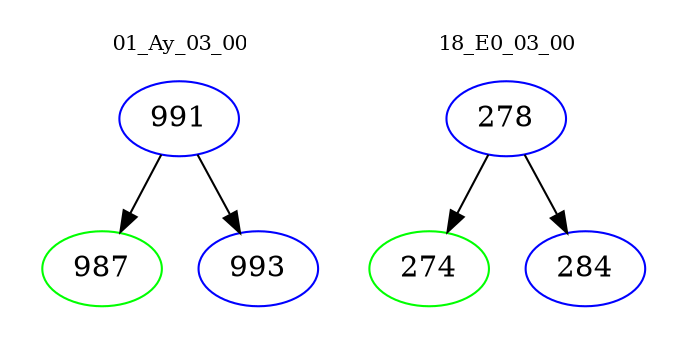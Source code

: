 digraph{
subgraph cluster_0 {
color = white
label = "01_Ay_03_00";
fontsize=10;
T0_991 [label="991", color="blue"]
T0_991 -> T0_987 [color="black"]
T0_987 [label="987", color="green"]
T0_991 -> T0_993 [color="black"]
T0_993 [label="993", color="blue"]
}
subgraph cluster_1 {
color = white
label = "18_E0_03_00";
fontsize=10;
T1_278 [label="278", color="blue"]
T1_278 -> T1_274 [color="black"]
T1_274 [label="274", color="green"]
T1_278 -> T1_284 [color="black"]
T1_284 [label="284", color="blue"]
}
}
